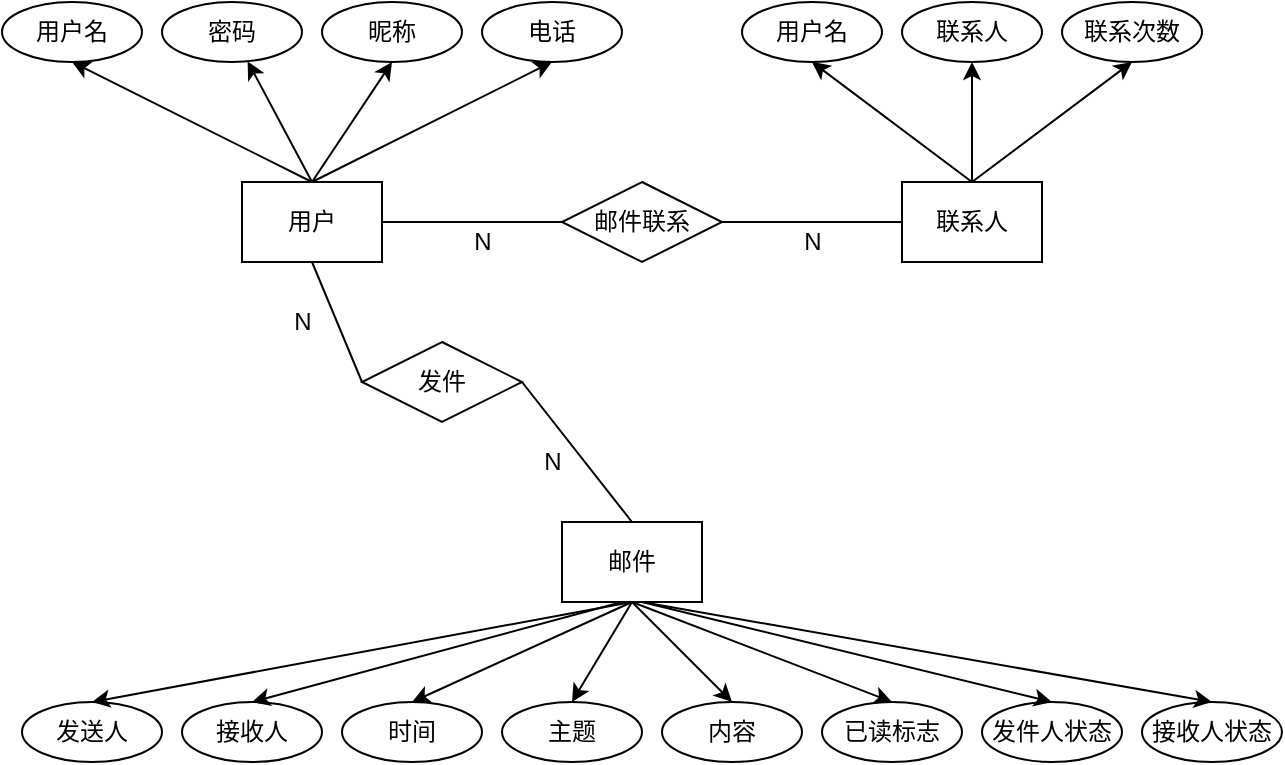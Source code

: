 <mxfile version="20.0.1" type="github"><diagram id="y1rjYPqqP30INkeTbKO9" name="第 1 页"><mxGraphModel dx="1550" dy="867" grid="0" gridSize="10" guides="1" tooltips="1" connect="1" arrows="1" fold="1" page="1" pageScale="1" pageWidth="827" pageHeight="1169" math="0" shadow="0"><root><mxCell id="0"/><mxCell id="1" parent="0"/><mxCell id="qsni80sdEJpUhEQYFmoL-1" value="用户" style="rounded=0;whiteSpace=wrap;html=1;" vertex="1" parent="1"><mxGeometry x="230" y="190" width="70" height="40" as="geometry"/></mxCell><mxCell id="qsni80sdEJpUhEQYFmoL-2" value="联系人" style="rounded=0;whiteSpace=wrap;html=1;" vertex="1" parent="1"><mxGeometry x="560" y="190" width="70" height="40" as="geometry"/></mxCell><mxCell id="qsni80sdEJpUhEQYFmoL-3" value="邮件" style="rounded=0;whiteSpace=wrap;html=1;" vertex="1" parent="1"><mxGeometry x="390" y="360" width="70" height="40" as="geometry"/></mxCell><mxCell id="qsni80sdEJpUhEQYFmoL-4" value="用户名" style="ellipse;whiteSpace=wrap;html=1;" vertex="1" parent="1"><mxGeometry x="110" y="100" width="70" height="30" as="geometry"/></mxCell><mxCell id="qsni80sdEJpUhEQYFmoL-5" value="密码" style="ellipse;whiteSpace=wrap;html=1;" vertex="1" parent="1"><mxGeometry x="190" y="100" width="70" height="30" as="geometry"/></mxCell><mxCell id="qsni80sdEJpUhEQYFmoL-6" value="昵称" style="ellipse;whiteSpace=wrap;html=1;" vertex="1" parent="1"><mxGeometry x="270" y="100" width="70" height="30" as="geometry"/></mxCell><mxCell id="qsni80sdEJpUhEQYFmoL-7" value="电话" style="ellipse;whiteSpace=wrap;html=1;" vertex="1" parent="1"><mxGeometry x="350" y="100" width="70" height="30" as="geometry"/></mxCell><mxCell id="qsni80sdEJpUhEQYFmoL-9" value="" style="endArrow=classic;html=1;rounded=0;entryX=0.5;entryY=1;entryDx=0;entryDy=0;exitX=0.5;exitY=0;exitDx=0;exitDy=0;" edge="1" parent="1" source="qsni80sdEJpUhEQYFmoL-1" target="qsni80sdEJpUhEQYFmoL-4"><mxGeometry width="50" height="50" relative="1" as="geometry"><mxPoint x="390" y="470" as="sourcePoint"/><mxPoint x="440" y="420" as="targetPoint"/></mxGeometry></mxCell><mxCell id="qsni80sdEJpUhEQYFmoL-12" value="" style="endArrow=classic;html=1;rounded=0;exitX=0.5;exitY=0;exitDx=0;exitDy=0;" edge="1" parent="1" source="qsni80sdEJpUhEQYFmoL-1" target="qsni80sdEJpUhEQYFmoL-5"><mxGeometry width="50" height="50" relative="1" as="geometry"><mxPoint x="270" y="190" as="sourcePoint"/><mxPoint x="440" y="420" as="targetPoint"/></mxGeometry></mxCell><mxCell id="qsni80sdEJpUhEQYFmoL-14" value="" style="endArrow=classic;html=1;rounded=0;entryX=0.5;entryY=1;entryDx=0;entryDy=0;exitX=0.5;exitY=0;exitDx=0;exitDy=0;" edge="1" parent="1" source="qsni80sdEJpUhEQYFmoL-1" target="qsni80sdEJpUhEQYFmoL-6"><mxGeometry width="50" height="50" relative="1" as="geometry"><mxPoint x="390" y="470" as="sourcePoint"/><mxPoint x="440" y="420" as="targetPoint"/></mxGeometry></mxCell><mxCell id="qsni80sdEJpUhEQYFmoL-15" value="" style="endArrow=classic;html=1;rounded=0;entryX=0.5;entryY=1;entryDx=0;entryDy=0;exitX=0.5;exitY=0;exitDx=0;exitDy=0;" edge="1" parent="1" source="qsni80sdEJpUhEQYFmoL-1" target="qsni80sdEJpUhEQYFmoL-7"><mxGeometry width="50" height="50" relative="1" as="geometry"><mxPoint x="280" y="190" as="sourcePoint"/><mxPoint x="440" y="420" as="targetPoint"/></mxGeometry></mxCell><mxCell id="qsni80sdEJpUhEQYFmoL-16" value="用户名" style="ellipse;whiteSpace=wrap;html=1;" vertex="1" parent="1"><mxGeometry x="480" y="100" width="70" height="30" as="geometry"/></mxCell><mxCell id="qsni80sdEJpUhEQYFmoL-17" value="联系人" style="ellipse;whiteSpace=wrap;html=1;" vertex="1" parent="1"><mxGeometry x="560" y="100" width="70" height="30" as="geometry"/></mxCell><mxCell id="qsni80sdEJpUhEQYFmoL-18" value="联系次数" style="ellipse;whiteSpace=wrap;html=1;" vertex="1" parent="1"><mxGeometry x="640" y="100" width="70" height="30" as="geometry"/></mxCell><mxCell id="qsni80sdEJpUhEQYFmoL-19" value="接收人" style="ellipse;whiteSpace=wrap;html=1;" vertex="1" parent="1"><mxGeometry x="200" y="450" width="70" height="30" as="geometry"/></mxCell><mxCell id="qsni80sdEJpUhEQYFmoL-20" value="时间" style="ellipse;whiteSpace=wrap;html=1;" vertex="1" parent="1"><mxGeometry x="280" y="450" width="70" height="30" as="geometry"/></mxCell><mxCell id="qsni80sdEJpUhEQYFmoL-21" value="主题" style="ellipse;whiteSpace=wrap;html=1;" vertex="1" parent="1"><mxGeometry x="360" y="450" width="70" height="30" as="geometry"/></mxCell><mxCell id="qsni80sdEJpUhEQYFmoL-22" value="内容" style="ellipse;whiteSpace=wrap;html=1;" vertex="1" parent="1"><mxGeometry x="440" y="450" width="70" height="30" as="geometry"/></mxCell><mxCell id="qsni80sdEJpUhEQYFmoL-23" value="已读标志" style="ellipse;whiteSpace=wrap;html=1;" vertex="1" parent="1"><mxGeometry x="520" y="450" width="70" height="30" as="geometry"/></mxCell><mxCell id="qsni80sdEJpUhEQYFmoL-24" value="发件人状态" style="ellipse;whiteSpace=wrap;html=1;" vertex="1" parent="1"><mxGeometry x="600" y="450" width="70" height="30" as="geometry"/></mxCell><mxCell id="qsni80sdEJpUhEQYFmoL-25" value="接收人状态" style="ellipse;whiteSpace=wrap;html=1;" vertex="1" parent="1"><mxGeometry x="680" y="450" width="70" height="30" as="geometry"/></mxCell><mxCell id="qsni80sdEJpUhEQYFmoL-26" value="发送人" style="ellipse;whiteSpace=wrap;html=1;" vertex="1" parent="1"><mxGeometry x="120" y="450" width="70" height="30" as="geometry"/></mxCell><mxCell id="qsni80sdEJpUhEQYFmoL-27" value="" style="endArrow=classic;html=1;rounded=0;entryX=0.5;entryY=0;entryDx=0;entryDy=0;exitX=0.5;exitY=1;exitDx=0;exitDy=0;" edge="1" parent="1" source="qsni80sdEJpUhEQYFmoL-3" target="qsni80sdEJpUhEQYFmoL-26"><mxGeometry width="50" height="50" relative="1" as="geometry"><mxPoint x="390" y="470" as="sourcePoint"/><mxPoint x="440" y="420" as="targetPoint"/></mxGeometry></mxCell><mxCell id="qsni80sdEJpUhEQYFmoL-29" value="" style="endArrow=classic;html=1;rounded=0;entryX=0.5;entryY=0;entryDx=0;entryDy=0;" edge="1" parent="1" target="qsni80sdEJpUhEQYFmoL-19"><mxGeometry width="50" height="50" relative="1" as="geometry"><mxPoint x="420" y="400" as="sourcePoint"/><mxPoint x="440" y="420" as="targetPoint"/></mxGeometry></mxCell><mxCell id="qsni80sdEJpUhEQYFmoL-30" value="" style="endArrow=classic;html=1;rounded=0;entryX=0.5;entryY=0;entryDx=0;entryDy=0;exitX=0.5;exitY=1;exitDx=0;exitDy=0;" edge="1" parent="1" source="qsni80sdEJpUhEQYFmoL-3" target="qsni80sdEJpUhEQYFmoL-20"><mxGeometry width="50" height="50" relative="1" as="geometry"><mxPoint x="390" y="470" as="sourcePoint"/><mxPoint x="440" y="420" as="targetPoint"/></mxGeometry></mxCell><mxCell id="qsni80sdEJpUhEQYFmoL-31" value="" style="endArrow=classic;html=1;rounded=0;entryX=0.5;entryY=0;entryDx=0;entryDy=0;exitX=0.5;exitY=1;exitDx=0;exitDy=0;" edge="1" parent="1" source="qsni80sdEJpUhEQYFmoL-3" target="qsni80sdEJpUhEQYFmoL-21"><mxGeometry width="50" height="50" relative="1" as="geometry"><mxPoint x="390" y="470" as="sourcePoint"/><mxPoint x="440" y="420" as="targetPoint"/></mxGeometry></mxCell><mxCell id="qsni80sdEJpUhEQYFmoL-32" value="" style="endArrow=classic;html=1;rounded=0;exitX=0.5;exitY=1;exitDx=0;exitDy=0;entryX=0.5;entryY=0;entryDx=0;entryDy=0;" edge="1" parent="1" source="qsni80sdEJpUhEQYFmoL-3" target="qsni80sdEJpUhEQYFmoL-22"><mxGeometry width="50" height="50" relative="1" as="geometry"><mxPoint x="390" y="470" as="sourcePoint"/><mxPoint x="440" y="420" as="targetPoint"/></mxGeometry></mxCell><mxCell id="qsni80sdEJpUhEQYFmoL-33" value="" style="endArrow=classic;html=1;rounded=0;entryX=0.5;entryY=0;entryDx=0;entryDy=0;exitX=0.5;exitY=1;exitDx=0;exitDy=0;" edge="1" parent="1" source="qsni80sdEJpUhEQYFmoL-3" target="qsni80sdEJpUhEQYFmoL-23"><mxGeometry width="50" height="50" relative="1" as="geometry"><mxPoint x="390" y="470" as="sourcePoint"/><mxPoint x="440" y="420" as="targetPoint"/></mxGeometry></mxCell><mxCell id="qsni80sdEJpUhEQYFmoL-34" value="" style="endArrow=classic;html=1;rounded=0;entryX=0.5;entryY=0;entryDx=0;entryDy=0;" edge="1" parent="1" target="qsni80sdEJpUhEQYFmoL-24"><mxGeometry width="50" height="50" relative="1" as="geometry"><mxPoint x="430" y="400" as="sourcePoint"/><mxPoint x="440" y="420" as="targetPoint"/></mxGeometry></mxCell><mxCell id="qsni80sdEJpUhEQYFmoL-35" value="" style="endArrow=classic;html=1;rounded=0;entryX=0.5;entryY=0;entryDx=0;entryDy=0;" edge="1" parent="1" target="qsni80sdEJpUhEQYFmoL-25"><mxGeometry width="50" height="50" relative="1" as="geometry"><mxPoint x="430" y="400" as="sourcePoint"/><mxPoint x="440" y="420" as="targetPoint"/></mxGeometry></mxCell><mxCell id="qsni80sdEJpUhEQYFmoL-36" value="" style="endArrow=classic;html=1;rounded=0;entryX=0.5;entryY=1;entryDx=0;entryDy=0;exitX=0.5;exitY=0;exitDx=0;exitDy=0;" edge="1" parent="1" source="qsni80sdEJpUhEQYFmoL-2" target="qsni80sdEJpUhEQYFmoL-16"><mxGeometry width="50" height="50" relative="1" as="geometry"><mxPoint x="390" y="470" as="sourcePoint"/><mxPoint x="440" y="420" as="targetPoint"/></mxGeometry></mxCell><mxCell id="qsni80sdEJpUhEQYFmoL-37" value="" style="endArrow=classic;html=1;rounded=0;entryX=0.5;entryY=1;entryDx=0;entryDy=0;exitX=0.5;exitY=0;exitDx=0;exitDy=0;" edge="1" parent="1" source="qsni80sdEJpUhEQYFmoL-2" target="qsni80sdEJpUhEQYFmoL-17"><mxGeometry width="50" height="50" relative="1" as="geometry"><mxPoint x="390" y="470" as="sourcePoint"/><mxPoint x="440" y="420" as="targetPoint"/></mxGeometry></mxCell><mxCell id="qsni80sdEJpUhEQYFmoL-38" value="" style="endArrow=classic;html=1;rounded=0;entryX=0.5;entryY=1;entryDx=0;entryDy=0;exitX=0.5;exitY=0;exitDx=0;exitDy=0;" edge="1" parent="1" source="qsni80sdEJpUhEQYFmoL-2" target="qsni80sdEJpUhEQYFmoL-18"><mxGeometry width="50" height="50" relative="1" as="geometry"><mxPoint x="390" y="470" as="sourcePoint"/><mxPoint x="440" y="420" as="targetPoint"/></mxGeometry></mxCell><mxCell id="qsni80sdEJpUhEQYFmoL-39" value="发件" style="rhombus;whiteSpace=wrap;html=1;" vertex="1" parent="1"><mxGeometry x="290" y="270" width="80" height="40" as="geometry"/></mxCell><mxCell id="qsni80sdEJpUhEQYFmoL-40" value="" style="endArrow=none;html=1;rounded=0;exitX=0.5;exitY=1;exitDx=0;exitDy=0;entryX=0;entryY=0.5;entryDx=0;entryDy=0;" edge="1" parent="1" source="qsni80sdEJpUhEQYFmoL-1" target="qsni80sdEJpUhEQYFmoL-39"><mxGeometry width="50" height="50" relative="1" as="geometry"><mxPoint x="390" y="470" as="sourcePoint"/><mxPoint x="440" y="420" as="targetPoint"/></mxGeometry></mxCell><mxCell id="qsni80sdEJpUhEQYFmoL-41" value="" style="endArrow=none;html=1;rounded=0;exitX=1;exitY=0.5;exitDx=0;exitDy=0;entryX=0.5;entryY=0;entryDx=0;entryDy=0;" edge="1" parent="1" source="qsni80sdEJpUhEQYFmoL-39" target="qsni80sdEJpUhEQYFmoL-3"><mxGeometry width="50" height="50" relative="1" as="geometry"><mxPoint x="390" y="470" as="sourcePoint"/><mxPoint x="440" y="420" as="targetPoint"/></mxGeometry></mxCell><mxCell id="qsni80sdEJpUhEQYFmoL-42" value="N" style="text;html=1;align=center;verticalAlign=middle;resizable=0;points=[];autosize=1;strokeColor=none;fillColor=none;" vertex="1" parent="1"><mxGeometry x="250" y="250" width="20" height="20" as="geometry"/></mxCell><mxCell id="qsni80sdEJpUhEQYFmoL-43" value="N" style="text;html=1;align=center;verticalAlign=middle;resizable=0;points=[];autosize=1;strokeColor=none;fillColor=none;" vertex="1" parent="1"><mxGeometry x="375" y="320" width="20" height="20" as="geometry"/></mxCell><mxCell id="qsni80sdEJpUhEQYFmoL-44" value="邮件联系" style="rhombus;whiteSpace=wrap;html=1;" vertex="1" parent="1"><mxGeometry x="390" y="190" width="80" height="40" as="geometry"/></mxCell><mxCell id="qsni80sdEJpUhEQYFmoL-45" value="" style="endArrow=none;html=1;rounded=0;exitX=1;exitY=0.5;exitDx=0;exitDy=0;entryX=0;entryY=0.5;entryDx=0;entryDy=0;" edge="1" parent="1" source="qsni80sdEJpUhEQYFmoL-1" target="qsni80sdEJpUhEQYFmoL-44"><mxGeometry width="50" height="50" relative="1" as="geometry"><mxPoint x="390" y="470" as="sourcePoint"/><mxPoint x="440" y="420" as="targetPoint"/></mxGeometry></mxCell><mxCell id="qsni80sdEJpUhEQYFmoL-46" value="" style="endArrow=none;html=1;rounded=0;exitX=1;exitY=0.5;exitDx=0;exitDy=0;entryX=0;entryY=0.5;entryDx=0;entryDy=0;" edge="1" parent="1" source="qsni80sdEJpUhEQYFmoL-44" target="qsni80sdEJpUhEQYFmoL-2"><mxGeometry width="50" height="50" relative="1" as="geometry"><mxPoint x="390" y="470" as="sourcePoint"/><mxPoint x="440" y="420" as="targetPoint"/></mxGeometry></mxCell><mxCell id="qsni80sdEJpUhEQYFmoL-47" value="N" style="text;html=1;align=center;verticalAlign=middle;resizable=0;points=[];autosize=1;strokeColor=none;fillColor=none;" vertex="1" parent="1"><mxGeometry x="340" y="210" width="20" height="20" as="geometry"/></mxCell><mxCell id="qsni80sdEJpUhEQYFmoL-48" value="N" style="text;html=1;align=center;verticalAlign=middle;resizable=0;points=[];autosize=1;strokeColor=none;fillColor=none;" vertex="1" parent="1"><mxGeometry x="505" y="210" width="20" height="20" as="geometry"/></mxCell></root></mxGraphModel></diagram></mxfile>